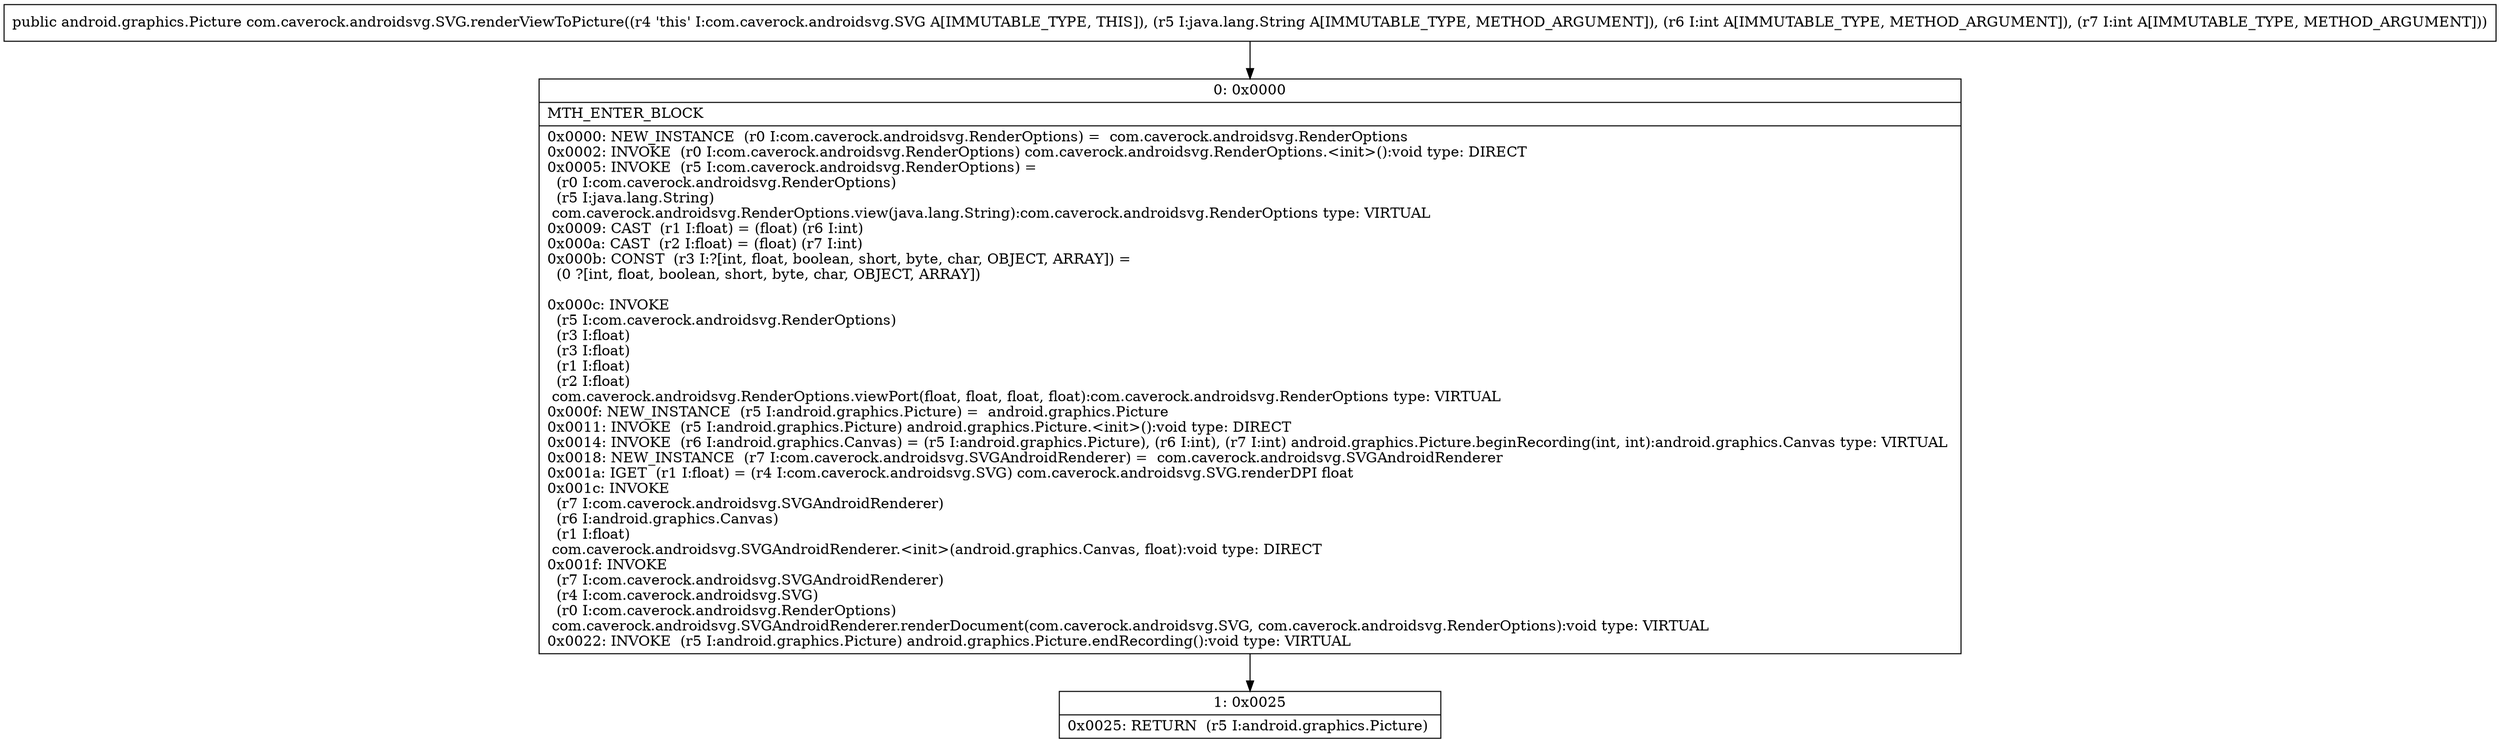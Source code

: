 digraph "CFG forcom.caverock.androidsvg.SVG.renderViewToPicture(Ljava\/lang\/String;II)Landroid\/graphics\/Picture;" {
Node_0 [shape=record,label="{0\:\ 0x0000|MTH_ENTER_BLOCK\l|0x0000: NEW_INSTANCE  (r0 I:com.caverock.androidsvg.RenderOptions) =  com.caverock.androidsvg.RenderOptions \l0x0002: INVOKE  (r0 I:com.caverock.androidsvg.RenderOptions) com.caverock.androidsvg.RenderOptions.\<init\>():void type: DIRECT \l0x0005: INVOKE  (r5 I:com.caverock.androidsvg.RenderOptions) = \l  (r0 I:com.caverock.androidsvg.RenderOptions)\l  (r5 I:java.lang.String)\l com.caverock.androidsvg.RenderOptions.view(java.lang.String):com.caverock.androidsvg.RenderOptions type: VIRTUAL \l0x0009: CAST  (r1 I:float) = (float) (r6 I:int) \l0x000a: CAST  (r2 I:float) = (float) (r7 I:int) \l0x000b: CONST  (r3 I:?[int, float, boolean, short, byte, char, OBJECT, ARRAY]) = \l  (0 ?[int, float, boolean, short, byte, char, OBJECT, ARRAY])\l \l0x000c: INVOKE  \l  (r5 I:com.caverock.androidsvg.RenderOptions)\l  (r3 I:float)\l  (r3 I:float)\l  (r1 I:float)\l  (r2 I:float)\l com.caverock.androidsvg.RenderOptions.viewPort(float, float, float, float):com.caverock.androidsvg.RenderOptions type: VIRTUAL \l0x000f: NEW_INSTANCE  (r5 I:android.graphics.Picture) =  android.graphics.Picture \l0x0011: INVOKE  (r5 I:android.graphics.Picture) android.graphics.Picture.\<init\>():void type: DIRECT \l0x0014: INVOKE  (r6 I:android.graphics.Canvas) = (r5 I:android.graphics.Picture), (r6 I:int), (r7 I:int) android.graphics.Picture.beginRecording(int, int):android.graphics.Canvas type: VIRTUAL \l0x0018: NEW_INSTANCE  (r7 I:com.caverock.androidsvg.SVGAndroidRenderer) =  com.caverock.androidsvg.SVGAndroidRenderer \l0x001a: IGET  (r1 I:float) = (r4 I:com.caverock.androidsvg.SVG) com.caverock.androidsvg.SVG.renderDPI float \l0x001c: INVOKE  \l  (r7 I:com.caverock.androidsvg.SVGAndroidRenderer)\l  (r6 I:android.graphics.Canvas)\l  (r1 I:float)\l com.caverock.androidsvg.SVGAndroidRenderer.\<init\>(android.graphics.Canvas, float):void type: DIRECT \l0x001f: INVOKE  \l  (r7 I:com.caverock.androidsvg.SVGAndroidRenderer)\l  (r4 I:com.caverock.androidsvg.SVG)\l  (r0 I:com.caverock.androidsvg.RenderOptions)\l com.caverock.androidsvg.SVGAndroidRenderer.renderDocument(com.caverock.androidsvg.SVG, com.caverock.androidsvg.RenderOptions):void type: VIRTUAL \l0x0022: INVOKE  (r5 I:android.graphics.Picture) android.graphics.Picture.endRecording():void type: VIRTUAL \l}"];
Node_1 [shape=record,label="{1\:\ 0x0025|0x0025: RETURN  (r5 I:android.graphics.Picture) \l}"];
MethodNode[shape=record,label="{public android.graphics.Picture com.caverock.androidsvg.SVG.renderViewToPicture((r4 'this' I:com.caverock.androidsvg.SVG A[IMMUTABLE_TYPE, THIS]), (r5 I:java.lang.String A[IMMUTABLE_TYPE, METHOD_ARGUMENT]), (r6 I:int A[IMMUTABLE_TYPE, METHOD_ARGUMENT]), (r7 I:int A[IMMUTABLE_TYPE, METHOD_ARGUMENT])) }"];
MethodNode -> Node_0;
Node_0 -> Node_1;
}

